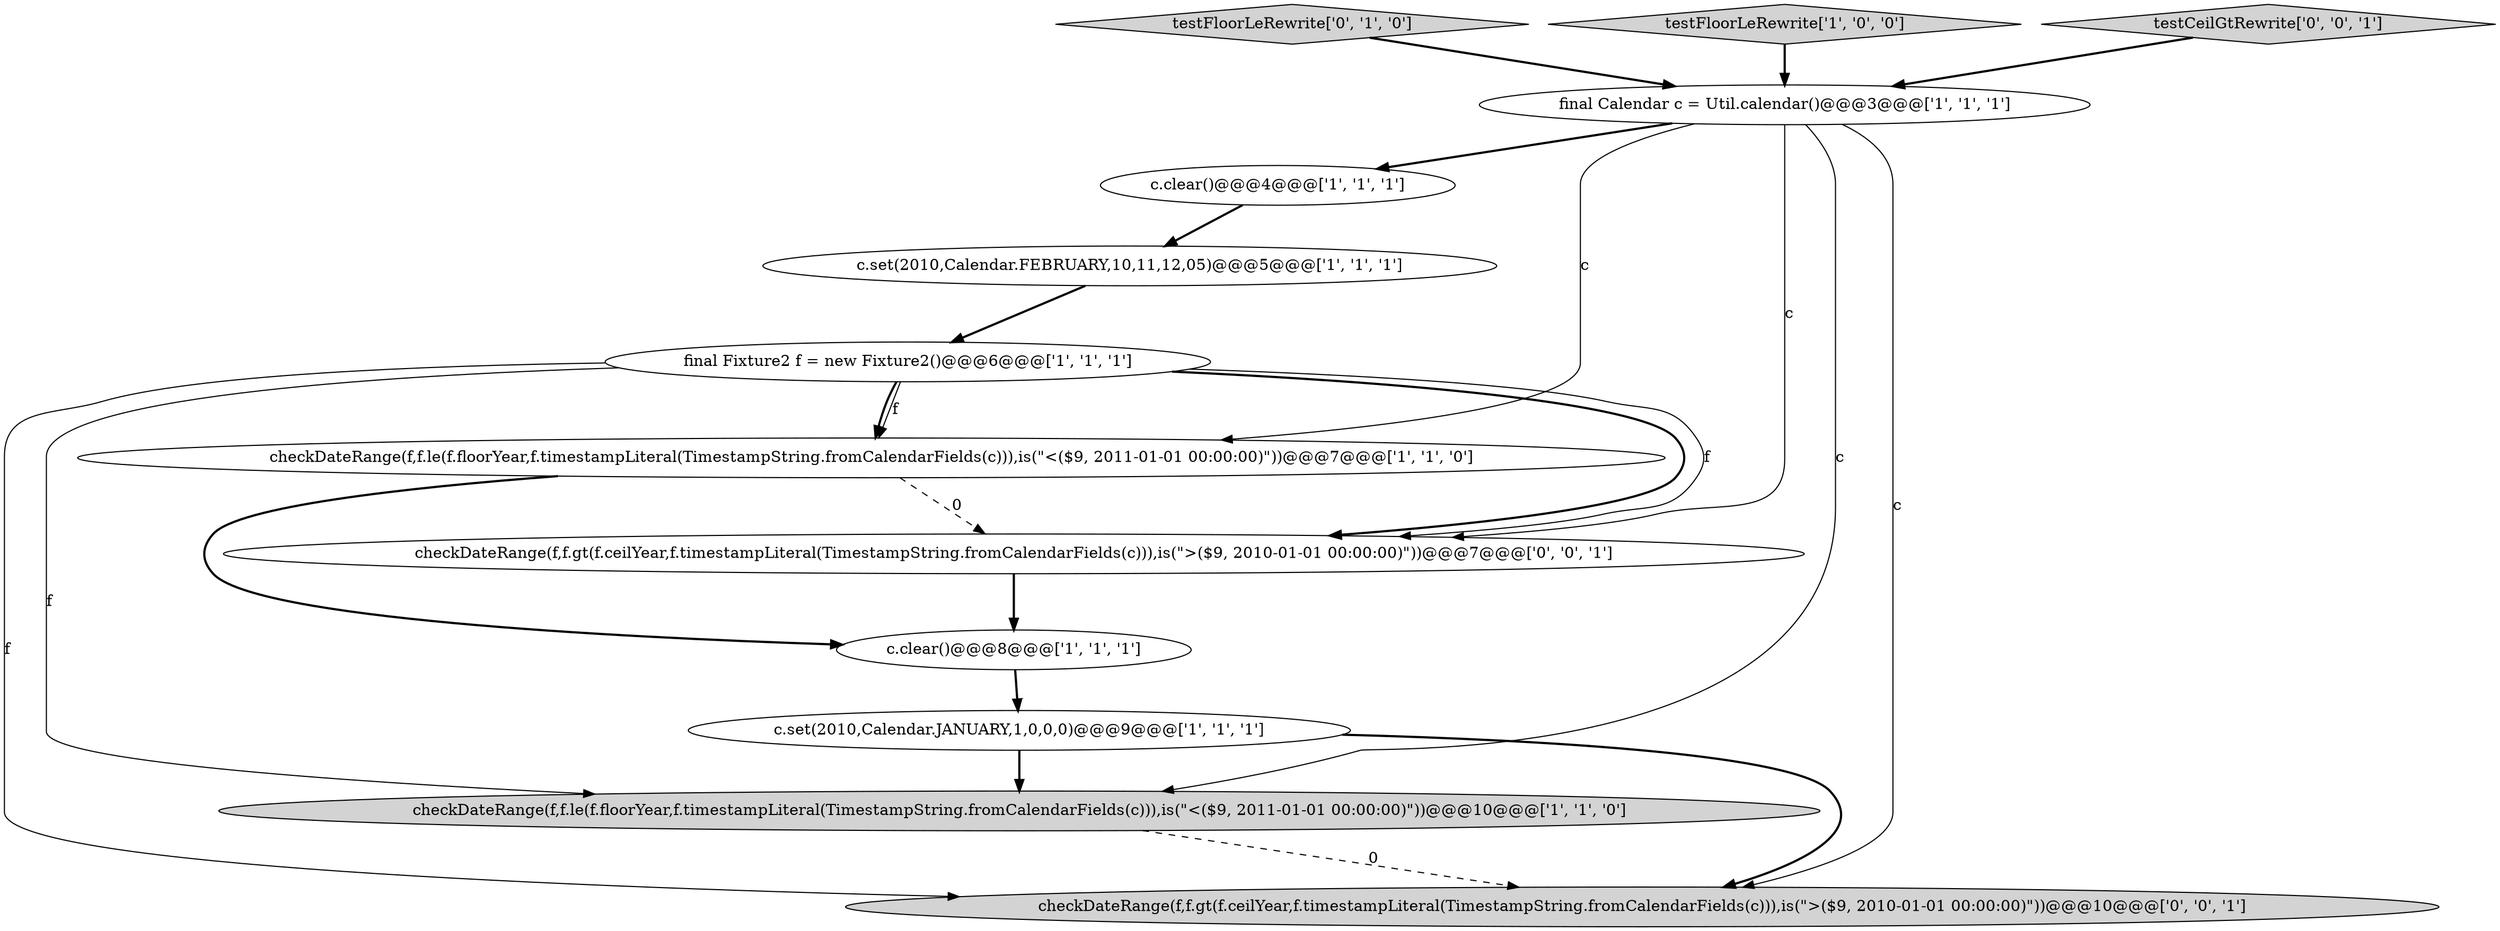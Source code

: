 digraph {
9 [style = filled, label = "testFloorLeRewrite['0', '1', '0']", fillcolor = lightgray, shape = diamond image = "AAA0AAABBB2BBB"];
7 [style = filled, label = "c.clear()@@@4@@@['1', '1', '1']", fillcolor = white, shape = ellipse image = "AAA0AAABBB1BBB"];
2 [style = filled, label = "testFloorLeRewrite['1', '0', '0']", fillcolor = lightgray, shape = diamond image = "AAA0AAABBB1BBB"];
3 [style = filled, label = "c.set(2010,Calendar.FEBRUARY,10,11,12,05)@@@5@@@['1', '1', '1']", fillcolor = white, shape = ellipse image = "AAA0AAABBB1BBB"];
4 [style = filled, label = "final Fixture2 f = new Fixture2()@@@6@@@['1', '1', '1']", fillcolor = white, shape = ellipse image = "AAA0AAABBB1BBB"];
1 [style = filled, label = "checkDateRange(f,f.le(f.floorYear,f.timestampLiteral(TimestampString.fromCalendarFields(c))),is(\"<($9, 2011-01-01 00:00:00)\"))@@@10@@@['1', '1', '0']", fillcolor = lightgray, shape = ellipse image = "AAA0AAABBB1BBB"];
6 [style = filled, label = "c.set(2010,Calendar.JANUARY,1,0,0,0)@@@9@@@['1', '1', '1']", fillcolor = white, shape = ellipse image = "AAA0AAABBB1BBB"];
11 [style = filled, label = "testCeilGtRewrite['0', '0', '1']", fillcolor = lightgray, shape = diamond image = "AAA0AAABBB3BBB"];
12 [style = filled, label = "checkDateRange(f,f.gt(f.ceilYear,f.timestampLiteral(TimestampString.fromCalendarFields(c))),is(\">($9, 2010-01-01 00:00:00)\"))@@@10@@@['0', '0', '1']", fillcolor = lightgray, shape = ellipse image = "AAA0AAABBB3BBB"];
8 [style = filled, label = "checkDateRange(f,f.le(f.floorYear,f.timestampLiteral(TimestampString.fromCalendarFields(c))),is(\"<($9, 2011-01-01 00:00:00)\"))@@@7@@@['1', '1', '0']", fillcolor = white, shape = ellipse image = "AAA0AAABBB1BBB"];
10 [style = filled, label = "checkDateRange(f,f.gt(f.ceilYear,f.timestampLiteral(TimestampString.fromCalendarFields(c))),is(\">($9, 2010-01-01 00:00:00)\"))@@@7@@@['0', '0', '1']", fillcolor = white, shape = ellipse image = "AAA0AAABBB3BBB"];
0 [style = filled, label = "c.clear()@@@8@@@['1', '1', '1']", fillcolor = white, shape = ellipse image = "AAA0AAABBB1BBB"];
5 [style = filled, label = "final Calendar c = Util.calendar()@@@3@@@['1', '1', '1']", fillcolor = white, shape = ellipse image = "AAA0AAABBB1BBB"];
4->10 [style = bold, label=""];
4->12 [style = solid, label="f"];
8->10 [style = dashed, label="0"];
0->6 [style = bold, label=""];
4->10 [style = solid, label="f"];
5->12 [style = solid, label="c"];
4->1 [style = solid, label="f"];
3->4 [style = bold, label=""];
5->8 [style = solid, label="c"];
7->3 [style = bold, label=""];
8->0 [style = bold, label=""];
6->1 [style = bold, label=""];
1->12 [style = dashed, label="0"];
11->5 [style = bold, label=""];
5->1 [style = solid, label="c"];
10->0 [style = bold, label=""];
9->5 [style = bold, label=""];
5->7 [style = bold, label=""];
4->8 [style = bold, label=""];
4->8 [style = solid, label="f"];
5->10 [style = solid, label="c"];
2->5 [style = bold, label=""];
6->12 [style = bold, label=""];
}

